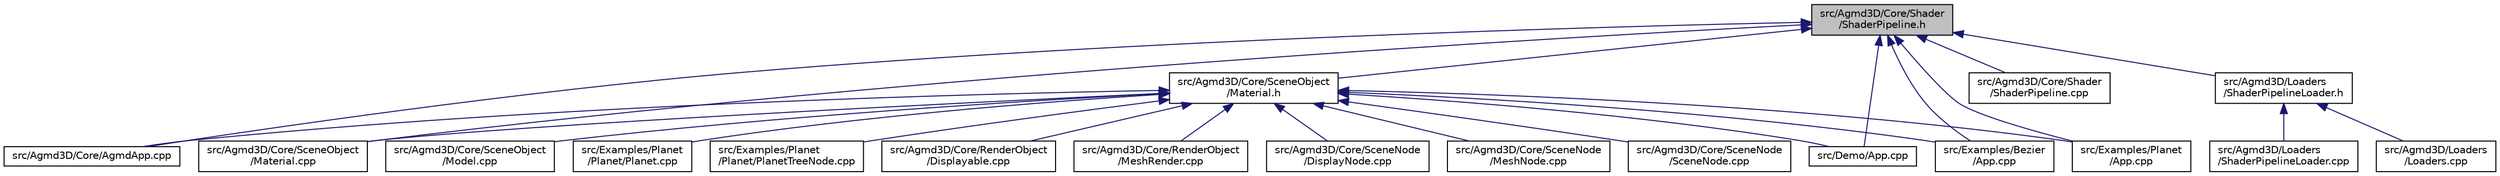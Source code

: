 digraph "src/Agmd3D/Core/Shader/ShaderPipeline.h"
{
  edge [fontname="Helvetica",fontsize="10",labelfontname="Helvetica",labelfontsize="10"];
  node [fontname="Helvetica",fontsize="10",shape=record];
  Node1 [label="src/Agmd3D/Core/Shader\l/ShaderPipeline.h",height=0.2,width=0.4,color="black", fillcolor="grey75", style="filled" fontcolor="black"];
  Node1 -> Node2 [dir="back",color="midnightblue",fontsize="10",style="solid",fontname="Helvetica"];
  Node2 [label="src/Agmd3D/Core/AgmdApp.cpp",height=0.2,width=0.4,color="black", fillcolor="white", style="filled",URL="$_agmd3_d_2_core_2_agmd_app_8cpp.html"];
  Node1 -> Node3 [dir="back",color="midnightblue",fontsize="10",style="solid",fontname="Helvetica"];
  Node3 [label="src/Agmd3D/Core/SceneObject\l/Material.cpp",height=0.2,width=0.4,color="black", fillcolor="white", style="filled",URL="$_material_8cpp.html"];
  Node1 -> Node4 [dir="back",color="midnightblue",fontsize="10",style="solid",fontname="Helvetica"];
  Node4 [label="src/Agmd3D/Core/SceneObject\l/Material.h",height=0.2,width=0.4,color="black", fillcolor="white", style="filled",URL="$_material_8h.html"];
  Node4 -> Node2 [dir="back",color="midnightblue",fontsize="10",style="solid",fontname="Helvetica"];
  Node4 -> Node5 [dir="back",color="midnightblue",fontsize="10",style="solid",fontname="Helvetica"];
  Node5 [label="src/Agmd3D/Core/RenderObject\l/Displayable.cpp",height=0.2,width=0.4,color="black", fillcolor="white", style="filled",URL="$_displayable_8cpp.html"];
  Node4 -> Node6 [dir="back",color="midnightblue",fontsize="10",style="solid",fontname="Helvetica"];
  Node6 [label="src/Agmd3D/Core/RenderObject\l/MeshRender.cpp",height=0.2,width=0.4,color="black", fillcolor="white", style="filled",URL="$_mesh_render_8cpp.html"];
  Node4 -> Node7 [dir="back",color="midnightblue",fontsize="10",style="solid",fontname="Helvetica"];
  Node7 [label="src/Agmd3D/Core/SceneNode\l/DisplayNode.cpp",height=0.2,width=0.4,color="black", fillcolor="white", style="filled",URL="$_display_node_8cpp.html"];
  Node4 -> Node8 [dir="back",color="midnightblue",fontsize="10",style="solid",fontname="Helvetica"];
  Node8 [label="src/Agmd3D/Core/SceneNode\l/MeshNode.cpp",height=0.2,width=0.4,color="black", fillcolor="white", style="filled",URL="$_mesh_node_8cpp.html"];
  Node4 -> Node9 [dir="back",color="midnightblue",fontsize="10",style="solid",fontname="Helvetica"];
  Node9 [label="src/Agmd3D/Core/SceneNode\l/SceneNode.cpp",height=0.2,width=0.4,color="black", fillcolor="white", style="filled",URL="$_scene_node_8cpp.html"];
  Node4 -> Node3 [dir="back",color="midnightblue",fontsize="10",style="solid",fontname="Helvetica"];
  Node4 -> Node10 [dir="back",color="midnightblue",fontsize="10",style="solid",fontname="Helvetica"];
  Node10 [label="src/Agmd3D/Core/SceneObject\l/Model.cpp",height=0.2,width=0.4,color="black", fillcolor="white", style="filled",URL="$_model_8cpp.html"];
  Node4 -> Node11 [dir="back",color="midnightblue",fontsize="10",style="solid",fontname="Helvetica"];
  Node11 [label="src/Demo/App.cpp",height=0.2,width=0.4,color="black", fillcolor="white", style="filled",URL="$_demo_2_app_8cpp.html"];
  Node4 -> Node12 [dir="back",color="midnightblue",fontsize="10",style="solid",fontname="Helvetica"];
  Node12 [label="src/Examples/Bezier\l/App.cpp",height=0.2,width=0.4,color="black", fillcolor="white", style="filled",URL="$_examples_2_bezier_2_app_8cpp.html"];
  Node4 -> Node13 [dir="back",color="midnightblue",fontsize="10",style="solid",fontname="Helvetica"];
  Node13 [label="src/Examples/Planet\l/App.cpp",height=0.2,width=0.4,color="black", fillcolor="white", style="filled",URL="$_examples_2_planet_2_app_8cpp.html"];
  Node4 -> Node14 [dir="back",color="midnightblue",fontsize="10",style="solid",fontname="Helvetica"];
  Node14 [label="src/Examples/Planet\l/Planet/Planet.cpp",height=0.2,width=0.4,color="black", fillcolor="white", style="filled",URL="$_planet_8cpp.html"];
  Node4 -> Node15 [dir="back",color="midnightblue",fontsize="10",style="solid",fontname="Helvetica"];
  Node15 [label="src/Examples/Planet\l/Planet/PlanetTreeNode.cpp",height=0.2,width=0.4,color="black", fillcolor="white", style="filled",URL="$_planet_tree_node_8cpp.html"];
  Node1 -> Node16 [dir="back",color="midnightblue",fontsize="10",style="solid",fontname="Helvetica"];
  Node16 [label="src/Agmd3D/Core/Shader\l/ShaderPipeline.cpp",height=0.2,width=0.4,color="black", fillcolor="white", style="filled",URL="$_shader_pipeline_8cpp.html"];
  Node1 -> Node17 [dir="back",color="midnightblue",fontsize="10",style="solid",fontname="Helvetica"];
  Node17 [label="src/Agmd3D/Loaders\l/ShaderPipelineLoader.h",height=0.2,width=0.4,color="black", fillcolor="white", style="filled",URL="$_shader_pipeline_loader_8h.html"];
  Node17 -> Node18 [dir="back",color="midnightblue",fontsize="10",style="solid",fontname="Helvetica"];
  Node18 [label="src/Agmd3D/Loaders\l/Loaders.cpp",height=0.2,width=0.4,color="black", fillcolor="white", style="filled",URL="$_loaders_8cpp.html"];
  Node17 -> Node19 [dir="back",color="midnightblue",fontsize="10",style="solid",fontname="Helvetica"];
  Node19 [label="src/Agmd3D/Loaders\l/ShaderPipelineLoader.cpp",height=0.2,width=0.4,color="black", fillcolor="white", style="filled",URL="$_shader_pipeline_loader_8cpp.html"];
  Node1 -> Node11 [dir="back",color="midnightblue",fontsize="10",style="solid",fontname="Helvetica"];
  Node1 -> Node12 [dir="back",color="midnightblue",fontsize="10",style="solid",fontname="Helvetica"];
  Node1 -> Node13 [dir="back",color="midnightblue",fontsize="10",style="solid",fontname="Helvetica"];
}

